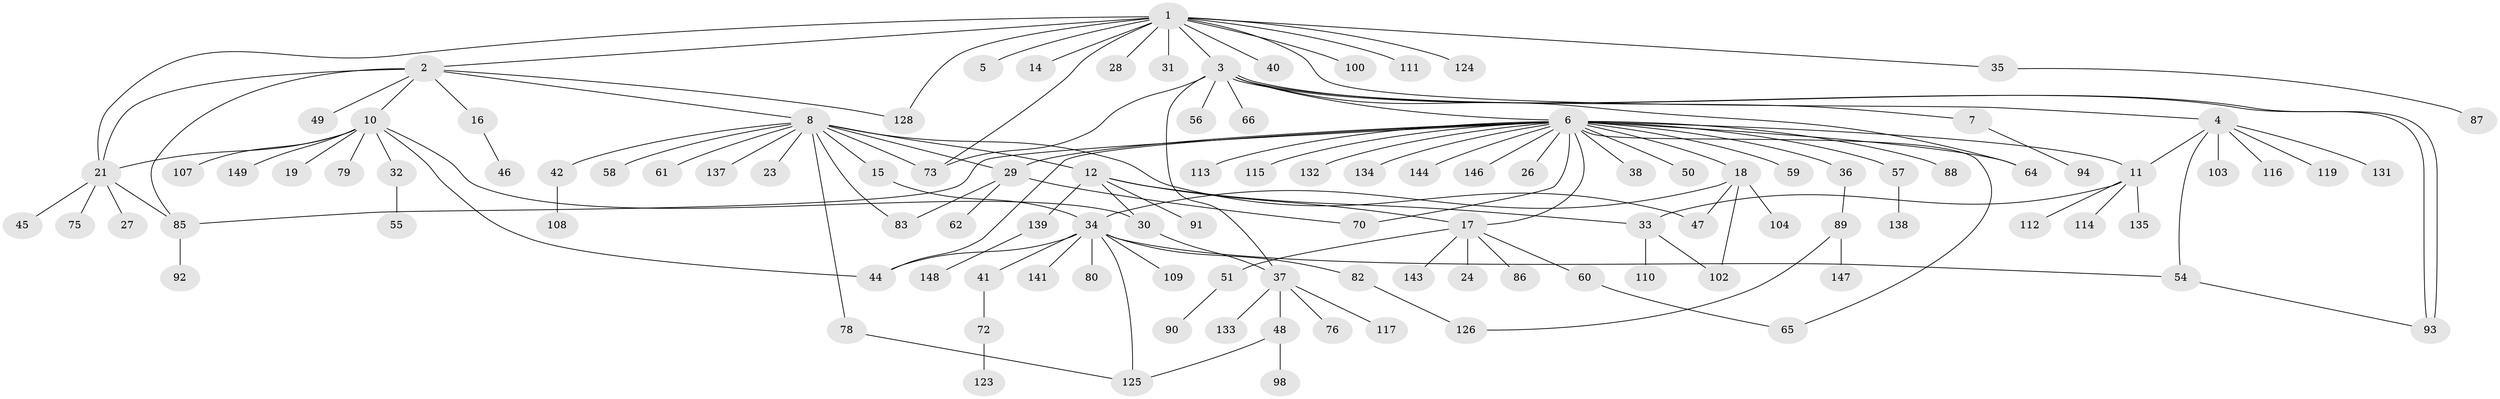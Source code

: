 // original degree distribution, {15: 0.013422818791946308, 9: 0.013422818791946308, 8: 0.020134228187919462, 1: 0.5436241610738255, 10: 0.013422818791946308, 2: 0.18791946308724833, 4: 0.053691275167785234, 11: 0.013422818791946308, 7: 0.006711409395973154, 3: 0.12751677852348994, 5: 0.006711409395973154}
// Generated by graph-tools (version 1.1) at 2025/41/03/06/25 10:41:48]
// undirected, 113 vertices, 140 edges
graph export_dot {
graph [start="1"]
  node [color=gray90,style=filled];
  1 [super="+74"];
  2 [super="+52"];
  3 [super="+43"];
  4 [super="+13"];
  5;
  6 [super="+20"];
  7;
  8 [super="+9"];
  10 [super="+22"];
  11 [super="+101"];
  12 [super="+25"];
  14 [super="+142"];
  15 [super="+96"];
  16;
  17 [super="+68"];
  18 [super="+53"];
  19;
  21 [super="+39"];
  23;
  24;
  26 [super="+63"];
  27;
  28;
  29 [super="+145"];
  30 [super="+122"];
  31;
  32;
  33 [super="+69"];
  34 [super="+127"];
  35;
  36;
  37 [super="+67"];
  38;
  40;
  41 [super="+136"];
  42 [super="+105"];
  44 [super="+120"];
  45;
  46;
  47 [super="+81"];
  48;
  49 [super="+140"];
  50 [super="+97"];
  51 [super="+121"];
  54 [super="+129"];
  55;
  56 [super="+71"];
  57 [super="+106"];
  58;
  59;
  60;
  61;
  62;
  64 [super="+118"];
  65;
  66;
  70;
  72 [super="+77"];
  73;
  75;
  76;
  78;
  79;
  80 [super="+84"];
  82 [super="+99"];
  83;
  85;
  86;
  87;
  88;
  89 [super="+95"];
  90;
  91;
  92;
  93;
  94;
  98;
  100;
  102;
  103;
  104;
  107;
  108;
  109;
  110;
  111;
  112;
  113;
  114;
  115;
  116;
  117;
  119;
  123;
  124;
  125 [super="+130"];
  126;
  128;
  131;
  132;
  133;
  134;
  135;
  137;
  138;
  139;
  141;
  143;
  144;
  146;
  147;
  148;
  149;
  1 -- 2;
  1 -- 3;
  1 -- 4;
  1 -- 5;
  1 -- 14;
  1 -- 21;
  1 -- 28;
  1 -- 31;
  1 -- 35;
  1 -- 40;
  1 -- 73;
  1 -- 100;
  1 -- 124;
  1 -- 128;
  1 -- 111;
  2 -- 8;
  2 -- 10;
  2 -- 16;
  2 -- 21;
  2 -- 49;
  2 -- 85;
  2 -- 128;
  3 -- 6;
  3 -- 7;
  3 -- 37;
  3 -- 66;
  3 -- 73;
  3 -- 93;
  3 -- 93;
  3 -- 56;
  3 -- 64;
  4 -- 11;
  4 -- 103;
  4 -- 116;
  4 -- 119;
  4 -- 131;
  4 -- 54;
  6 -- 18;
  6 -- 29;
  6 -- 38;
  6 -- 59;
  6 -- 88;
  6 -- 113;
  6 -- 144;
  6 -- 64;
  6 -- 65;
  6 -- 36;
  6 -- 132;
  6 -- 70;
  6 -- 134;
  6 -- 44;
  6 -- 17;
  6 -- 50;
  6 -- 115;
  6 -- 146;
  6 -- 85;
  6 -- 57;
  6 -- 26;
  6 -- 11;
  7 -- 94;
  8 -- 61;
  8 -- 137;
  8 -- 73;
  8 -- 42;
  8 -- 12;
  8 -- 78;
  8 -- 15;
  8 -- 47;
  8 -- 83;
  8 -- 23;
  8 -- 58;
  8 -- 29;
  10 -- 19;
  10 -- 21;
  10 -- 30;
  10 -- 32;
  10 -- 44;
  10 -- 79;
  10 -- 107;
  10 -- 149;
  11 -- 33;
  11 -- 114;
  11 -- 112;
  11 -- 135;
  12 -- 17;
  12 -- 30;
  12 -- 33;
  12 -- 91;
  12 -- 139;
  15 -- 34;
  16 -- 46;
  17 -- 24;
  17 -- 51;
  17 -- 60;
  17 -- 86;
  17 -- 143;
  18 -- 47;
  18 -- 102;
  18 -- 104;
  18 -- 34;
  21 -- 27;
  21 -- 45;
  21 -- 75;
  21 -- 85;
  29 -- 62;
  29 -- 83;
  29 -- 70;
  30 -- 37;
  32 -- 55;
  33 -- 102;
  33 -- 110;
  34 -- 41;
  34 -- 54;
  34 -- 80;
  34 -- 82;
  34 -- 109;
  34 -- 125;
  34 -- 141;
  34 -- 44;
  35 -- 87;
  36 -- 89;
  37 -- 48;
  37 -- 117;
  37 -- 76;
  37 -- 133;
  41 -- 72;
  42 -- 108;
  48 -- 98;
  48 -- 125;
  51 -- 90;
  54 -- 93;
  57 -- 138;
  60 -- 65;
  72 -- 123;
  78 -- 125;
  82 -- 126;
  85 -- 92;
  89 -- 126;
  89 -- 147;
  139 -- 148;
}

